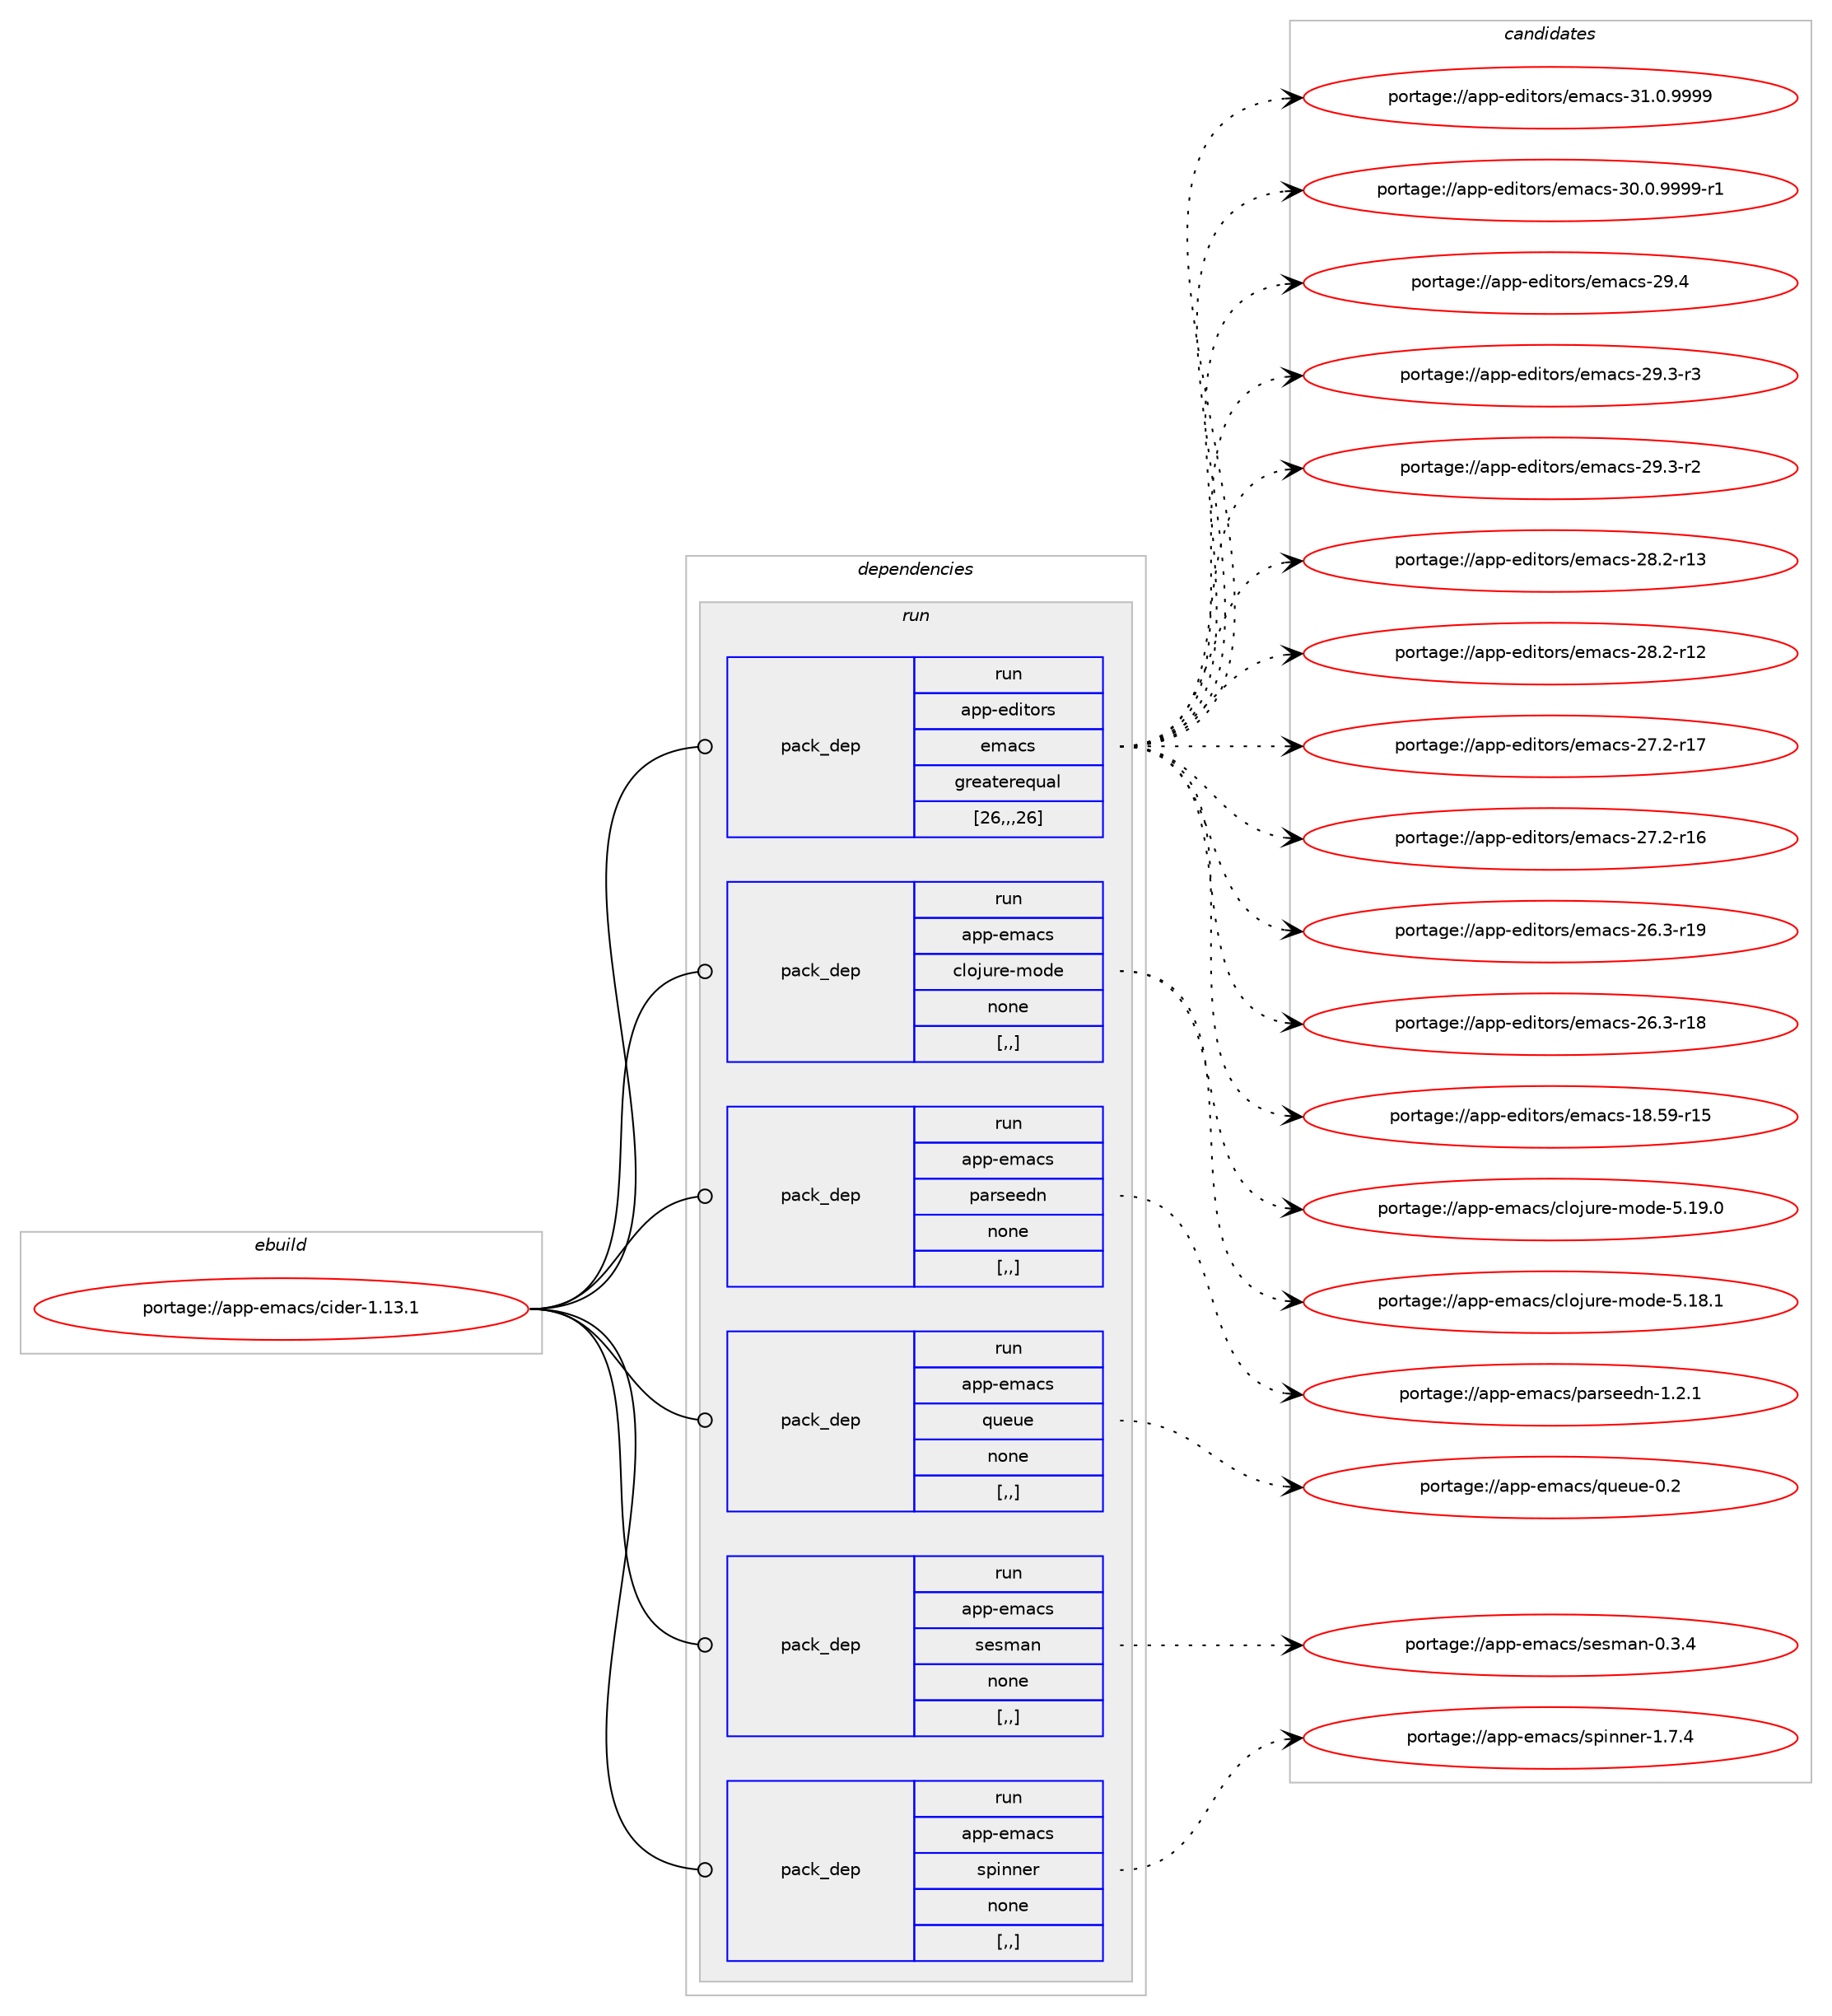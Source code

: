 digraph prolog {

# *************
# Graph options
# *************

newrank=true;
concentrate=true;
compound=true;
graph [rankdir=LR,fontname=Helvetica,fontsize=10,ranksep=1.5];#, ranksep=2.5, nodesep=0.2];
edge  [arrowhead=vee];
node  [fontname=Helvetica,fontsize=10];

# **********
# The ebuild
# **********

subgraph cluster_leftcol {
color=gray;
label=<<i>ebuild</i>>;
id [label="portage://app-emacs/cider-1.13.1", color=red, width=4, href="../app-emacs/cider-1.13.1.svg"];
}

# ****************
# The dependencies
# ****************

subgraph cluster_midcol {
color=gray;
label=<<i>dependencies</i>>;
subgraph cluster_compile {
fillcolor="#eeeeee";
style=filled;
label=<<i>compile</i>>;
}
subgraph cluster_compileandrun {
fillcolor="#eeeeee";
style=filled;
label=<<i>compile and run</i>>;
}
subgraph cluster_run {
fillcolor="#eeeeee";
style=filled;
label=<<i>run</i>>;
subgraph pack16049 {
dependency22339 [label=<<TABLE BORDER="0" CELLBORDER="1" CELLSPACING="0" CELLPADDING="4" WIDTH="220"><TR><TD ROWSPAN="6" CELLPADDING="30">pack_dep</TD></TR><TR><TD WIDTH="110">run</TD></TR><TR><TD>app-editors</TD></TR><TR><TD>emacs</TD></TR><TR><TD>greaterequal</TD></TR><TR><TD>[26,,,26]</TD></TR></TABLE>>, shape=none, color=blue];
}
id:e -> dependency22339:w [weight=20,style="solid",arrowhead="odot"];
subgraph pack16050 {
dependency22340 [label=<<TABLE BORDER="0" CELLBORDER="1" CELLSPACING="0" CELLPADDING="4" WIDTH="220"><TR><TD ROWSPAN="6" CELLPADDING="30">pack_dep</TD></TR><TR><TD WIDTH="110">run</TD></TR><TR><TD>app-emacs</TD></TR><TR><TD>clojure-mode</TD></TR><TR><TD>none</TD></TR><TR><TD>[,,]</TD></TR></TABLE>>, shape=none, color=blue];
}
id:e -> dependency22340:w [weight=20,style="solid",arrowhead="odot"];
subgraph pack16051 {
dependency22341 [label=<<TABLE BORDER="0" CELLBORDER="1" CELLSPACING="0" CELLPADDING="4" WIDTH="220"><TR><TD ROWSPAN="6" CELLPADDING="30">pack_dep</TD></TR><TR><TD WIDTH="110">run</TD></TR><TR><TD>app-emacs</TD></TR><TR><TD>parseedn</TD></TR><TR><TD>none</TD></TR><TR><TD>[,,]</TD></TR></TABLE>>, shape=none, color=blue];
}
id:e -> dependency22341:w [weight=20,style="solid",arrowhead="odot"];
subgraph pack16052 {
dependency22342 [label=<<TABLE BORDER="0" CELLBORDER="1" CELLSPACING="0" CELLPADDING="4" WIDTH="220"><TR><TD ROWSPAN="6" CELLPADDING="30">pack_dep</TD></TR><TR><TD WIDTH="110">run</TD></TR><TR><TD>app-emacs</TD></TR><TR><TD>queue</TD></TR><TR><TD>none</TD></TR><TR><TD>[,,]</TD></TR></TABLE>>, shape=none, color=blue];
}
id:e -> dependency22342:w [weight=20,style="solid",arrowhead="odot"];
subgraph pack16053 {
dependency22343 [label=<<TABLE BORDER="0" CELLBORDER="1" CELLSPACING="0" CELLPADDING="4" WIDTH="220"><TR><TD ROWSPAN="6" CELLPADDING="30">pack_dep</TD></TR><TR><TD WIDTH="110">run</TD></TR><TR><TD>app-emacs</TD></TR><TR><TD>sesman</TD></TR><TR><TD>none</TD></TR><TR><TD>[,,]</TD></TR></TABLE>>, shape=none, color=blue];
}
id:e -> dependency22343:w [weight=20,style="solid",arrowhead="odot"];
subgraph pack16054 {
dependency22344 [label=<<TABLE BORDER="0" CELLBORDER="1" CELLSPACING="0" CELLPADDING="4" WIDTH="220"><TR><TD ROWSPAN="6" CELLPADDING="30">pack_dep</TD></TR><TR><TD WIDTH="110">run</TD></TR><TR><TD>app-emacs</TD></TR><TR><TD>spinner</TD></TR><TR><TD>none</TD></TR><TR><TD>[,,]</TD></TR></TABLE>>, shape=none, color=blue];
}
id:e -> dependency22344:w [weight=20,style="solid",arrowhead="odot"];
}
}

# **************
# The candidates
# **************

subgraph cluster_choices {
rank=same;
color=gray;
label=<<i>candidates</i>>;

subgraph choice16049 {
color=black;
nodesep=1;
choice971121124510110010511611111411547101109979911545514946484657575757 [label="portage://app-editors/emacs-31.0.9999", color=red, width=4,href="../app-editors/emacs-31.0.9999.svg"];
choice9711211245101100105116111114115471011099799115455148464846575757574511449 [label="portage://app-editors/emacs-30.0.9999-r1", color=red, width=4,href="../app-editors/emacs-30.0.9999-r1.svg"];
choice97112112451011001051161111141154710110997991154550574652 [label="portage://app-editors/emacs-29.4", color=red, width=4,href="../app-editors/emacs-29.4.svg"];
choice971121124510110010511611111411547101109979911545505746514511451 [label="portage://app-editors/emacs-29.3-r3", color=red, width=4,href="../app-editors/emacs-29.3-r3.svg"];
choice971121124510110010511611111411547101109979911545505746514511450 [label="portage://app-editors/emacs-29.3-r2", color=red, width=4,href="../app-editors/emacs-29.3-r2.svg"];
choice97112112451011001051161111141154710110997991154550564650451144951 [label="portage://app-editors/emacs-28.2-r13", color=red, width=4,href="../app-editors/emacs-28.2-r13.svg"];
choice97112112451011001051161111141154710110997991154550564650451144950 [label="portage://app-editors/emacs-28.2-r12", color=red, width=4,href="../app-editors/emacs-28.2-r12.svg"];
choice97112112451011001051161111141154710110997991154550554650451144955 [label="portage://app-editors/emacs-27.2-r17", color=red, width=4,href="../app-editors/emacs-27.2-r17.svg"];
choice97112112451011001051161111141154710110997991154550554650451144954 [label="portage://app-editors/emacs-27.2-r16", color=red, width=4,href="../app-editors/emacs-27.2-r16.svg"];
choice97112112451011001051161111141154710110997991154550544651451144957 [label="portage://app-editors/emacs-26.3-r19", color=red, width=4,href="../app-editors/emacs-26.3-r19.svg"];
choice97112112451011001051161111141154710110997991154550544651451144956 [label="portage://app-editors/emacs-26.3-r18", color=red, width=4,href="../app-editors/emacs-26.3-r18.svg"];
choice9711211245101100105116111114115471011099799115454956465357451144953 [label="portage://app-editors/emacs-18.59-r15", color=red, width=4,href="../app-editors/emacs-18.59-r15.svg"];
dependency22339:e -> choice971121124510110010511611111411547101109979911545514946484657575757:w [style=dotted,weight="100"];
dependency22339:e -> choice9711211245101100105116111114115471011099799115455148464846575757574511449:w [style=dotted,weight="100"];
dependency22339:e -> choice97112112451011001051161111141154710110997991154550574652:w [style=dotted,weight="100"];
dependency22339:e -> choice971121124510110010511611111411547101109979911545505746514511451:w [style=dotted,weight="100"];
dependency22339:e -> choice971121124510110010511611111411547101109979911545505746514511450:w [style=dotted,weight="100"];
dependency22339:e -> choice97112112451011001051161111141154710110997991154550564650451144951:w [style=dotted,weight="100"];
dependency22339:e -> choice97112112451011001051161111141154710110997991154550564650451144950:w [style=dotted,weight="100"];
dependency22339:e -> choice97112112451011001051161111141154710110997991154550554650451144955:w [style=dotted,weight="100"];
dependency22339:e -> choice97112112451011001051161111141154710110997991154550554650451144954:w [style=dotted,weight="100"];
dependency22339:e -> choice97112112451011001051161111141154710110997991154550544651451144957:w [style=dotted,weight="100"];
dependency22339:e -> choice97112112451011001051161111141154710110997991154550544651451144956:w [style=dotted,weight="100"];
dependency22339:e -> choice9711211245101100105116111114115471011099799115454956465357451144953:w [style=dotted,weight="100"];
}
subgraph choice16050 {
color=black;
nodesep=1;
choice9711211245101109979911547991081111061171141014510911110010145534649574648 [label="portage://app-emacs/clojure-mode-5.19.0", color=red, width=4,href="../app-emacs/clojure-mode-5.19.0.svg"];
choice9711211245101109979911547991081111061171141014510911110010145534649564649 [label="portage://app-emacs/clojure-mode-5.18.1", color=red, width=4,href="../app-emacs/clojure-mode-5.18.1.svg"];
dependency22340:e -> choice9711211245101109979911547991081111061171141014510911110010145534649574648:w [style=dotted,weight="100"];
dependency22340:e -> choice9711211245101109979911547991081111061171141014510911110010145534649564649:w [style=dotted,weight="100"];
}
subgraph choice16051 {
color=black;
nodesep=1;
choice971121124510110997991154711297114115101101100110454946504649 [label="portage://app-emacs/parseedn-1.2.1", color=red, width=4,href="../app-emacs/parseedn-1.2.1.svg"];
dependency22341:e -> choice971121124510110997991154711297114115101101100110454946504649:w [style=dotted,weight="100"];
}
subgraph choice16052 {
color=black;
nodesep=1;
choice971121124510110997991154711311710111710145484650 [label="portage://app-emacs/queue-0.2", color=red, width=4,href="../app-emacs/queue-0.2.svg"];
dependency22342:e -> choice971121124510110997991154711311710111710145484650:w [style=dotted,weight="100"];
}
subgraph choice16053 {
color=black;
nodesep=1;
choice971121124510110997991154711510111510997110454846514652 [label="portage://app-emacs/sesman-0.3.4", color=red, width=4,href="../app-emacs/sesman-0.3.4.svg"];
dependency22343:e -> choice971121124510110997991154711510111510997110454846514652:w [style=dotted,weight="100"];
}
subgraph choice16054 {
color=black;
nodesep=1;
choice9711211245101109979911547115112105110110101114454946554652 [label="portage://app-emacs/spinner-1.7.4", color=red, width=4,href="../app-emacs/spinner-1.7.4.svg"];
dependency22344:e -> choice9711211245101109979911547115112105110110101114454946554652:w [style=dotted,weight="100"];
}
}

}
